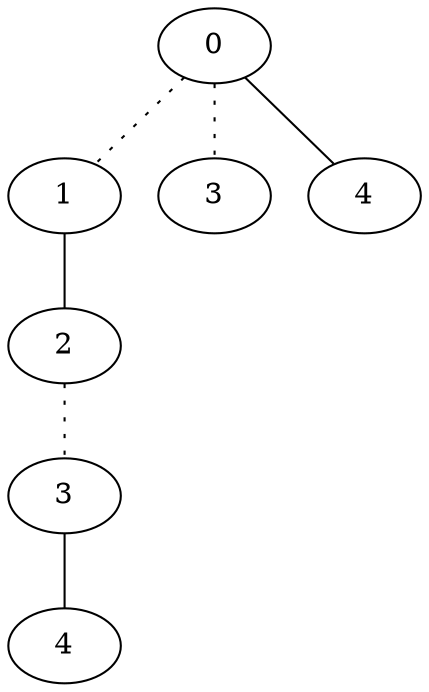 graph {
a0[label=0];
a1[label=1];
a2[label=2];
a3[label=3];
a4[label=4];
a5[label=3];
a6[label=4];
a0 -- a1 [style=dotted];
a0 -- a5 [style=dotted];
a0 -- a6;
a1 -- a2;
a2 -- a3 [style=dotted];
a3 -- a4;
}
